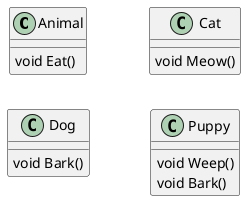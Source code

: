 @startuml

left to right direction
class Animal
{
    void Eat()
}
class Dog
{
    void Bark()
}
class Cat
{
    void Meow()
}
class Puppy
{
    void Weep()
    void Bark()
}

@enduml